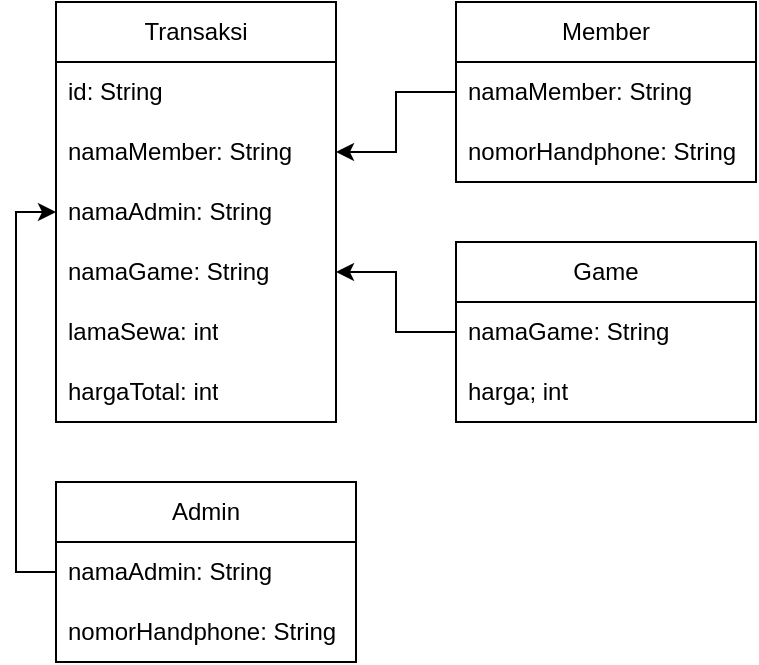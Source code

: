 <mxfile version="24.7.12">
  <diagram name="Halaman-1" id="eeewKsV30rM3cx9vMe3d">
    <mxGraphModel dx="352" dy="596" grid="0" gridSize="10" guides="1" tooltips="1" connect="1" arrows="1" fold="1" page="1" pageScale="1" pageWidth="1169" pageHeight="827" math="0" shadow="0">
      <root>
        <mxCell id="0" />
        <mxCell id="1" parent="0" />
        <mxCell id="5XpDipJLD_I4SjwRIEBi-1" value="Transaksi" style="swimlane;fontStyle=0;childLayout=stackLayout;horizontal=1;startSize=30;horizontalStack=0;resizeParent=1;resizeParentMax=0;resizeLast=0;collapsible=1;marginBottom=0;whiteSpace=wrap;html=1;" vertex="1" parent="1">
          <mxGeometry x="40" y="40" width="140" height="210" as="geometry" />
        </mxCell>
        <mxCell id="5XpDipJLD_I4SjwRIEBi-2" value="id: String" style="text;strokeColor=none;fillColor=none;align=left;verticalAlign=middle;spacingLeft=4;spacingRight=4;overflow=hidden;points=[[0,0.5],[1,0.5]];portConstraint=eastwest;rotatable=0;whiteSpace=wrap;html=1;" vertex="1" parent="5XpDipJLD_I4SjwRIEBi-1">
          <mxGeometry y="30" width="140" height="30" as="geometry" />
        </mxCell>
        <mxCell id="5XpDipJLD_I4SjwRIEBi-3" value="namaMember: String" style="text;strokeColor=none;fillColor=none;align=left;verticalAlign=middle;spacingLeft=4;spacingRight=4;overflow=hidden;points=[[0,0.5],[1,0.5]];portConstraint=eastwest;rotatable=0;whiteSpace=wrap;html=1;" vertex="1" parent="5XpDipJLD_I4SjwRIEBi-1">
          <mxGeometry y="60" width="140" height="30" as="geometry" />
        </mxCell>
        <mxCell id="5XpDipJLD_I4SjwRIEBi-22" value="namaAdmin: String" style="text;strokeColor=none;fillColor=none;align=left;verticalAlign=middle;spacingLeft=4;spacingRight=4;overflow=hidden;points=[[0,0.5],[1,0.5]];portConstraint=eastwest;rotatable=0;whiteSpace=wrap;html=1;" vertex="1" parent="5XpDipJLD_I4SjwRIEBi-1">
          <mxGeometry y="90" width="140" height="30" as="geometry" />
        </mxCell>
        <mxCell id="5XpDipJLD_I4SjwRIEBi-4" value="namaGame: String" style="text;strokeColor=none;fillColor=none;align=left;verticalAlign=middle;spacingLeft=4;spacingRight=4;overflow=hidden;points=[[0,0.5],[1,0.5]];portConstraint=eastwest;rotatable=0;whiteSpace=wrap;html=1;" vertex="1" parent="5XpDipJLD_I4SjwRIEBi-1">
          <mxGeometry y="120" width="140" height="30" as="geometry" />
        </mxCell>
        <mxCell id="5XpDipJLD_I4SjwRIEBi-6" value="lamaSewa: int" style="text;strokeColor=none;fillColor=none;align=left;verticalAlign=middle;spacingLeft=4;spacingRight=4;overflow=hidden;points=[[0,0.5],[1,0.5]];portConstraint=eastwest;rotatable=0;whiteSpace=wrap;html=1;" vertex="1" parent="5XpDipJLD_I4SjwRIEBi-1">
          <mxGeometry y="150" width="140" height="30" as="geometry" />
        </mxCell>
        <mxCell id="5XpDipJLD_I4SjwRIEBi-5" value="hargaTotal: int" style="text;strokeColor=none;fillColor=none;align=left;verticalAlign=middle;spacingLeft=4;spacingRight=4;overflow=hidden;points=[[0,0.5],[1,0.5]];portConstraint=eastwest;rotatable=0;whiteSpace=wrap;html=1;" vertex="1" parent="5XpDipJLD_I4SjwRIEBi-1">
          <mxGeometry y="180" width="140" height="30" as="geometry" />
        </mxCell>
        <mxCell id="5XpDipJLD_I4SjwRIEBi-7" value="Member" style="swimlane;fontStyle=0;childLayout=stackLayout;horizontal=1;startSize=30;horizontalStack=0;resizeParent=1;resizeParentMax=0;resizeLast=0;collapsible=1;marginBottom=0;whiteSpace=wrap;html=1;" vertex="1" parent="1">
          <mxGeometry x="240" y="40" width="150" height="90" as="geometry" />
        </mxCell>
        <mxCell id="5XpDipJLD_I4SjwRIEBi-9" value="namaMember: String" style="text;strokeColor=none;fillColor=none;align=left;verticalAlign=middle;spacingLeft=4;spacingRight=4;overflow=hidden;points=[[0,0.5],[1,0.5]];portConstraint=eastwest;rotatable=0;whiteSpace=wrap;html=1;" vertex="1" parent="5XpDipJLD_I4SjwRIEBi-7">
          <mxGeometry y="30" width="150" height="30" as="geometry" />
        </mxCell>
        <mxCell id="5XpDipJLD_I4SjwRIEBi-11" value="nomorHandphone: String" style="text;strokeColor=none;fillColor=none;align=left;verticalAlign=middle;spacingLeft=4;spacingRight=4;overflow=hidden;points=[[0,0.5],[1,0.5]];portConstraint=eastwest;rotatable=0;whiteSpace=wrap;html=1;" vertex="1" parent="5XpDipJLD_I4SjwRIEBi-7">
          <mxGeometry y="60" width="150" height="30" as="geometry" />
        </mxCell>
        <mxCell id="5XpDipJLD_I4SjwRIEBi-13" value="Game" style="swimlane;fontStyle=0;childLayout=stackLayout;horizontal=1;startSize=30;horizontalStack=0;resizeParent=1;resizeParentMax=0;resizeLast=0;collapsible=1;marginBottom=0;whiteSpace=wrap;html=1;" vertex="1" parent="1">
          <mxGeometry x="240" y="160" width="150" height="90" as="geometry" />
        </mxCell>
        <mxCell id="5XpDipJLD_I4SjwRIEBi-14" value="namaGame: String" style="text;strokeColor=none;fillColor=none;align=left;verticalAlign=middle;spacingLeft=4;spacingRight=4;overflow=hidden;points=[[0,0.5],[1,0.5]];portConstraint=eastwest;rotatable=0;whiteSpace=wrap;html=1;" vertex="1" parent="5XpDipJLD_I4SjwRIEBi-13">
          <mxGeometry y="30" width="150" height="30" as="geometry" />
        </mxCell>
        <mxCell id="5XpDipJLD_I4SjwRIEBi-15" value="harga; int" style="text;strokeColor=none;fillColor=none;align=left;verticalAlign=middle;spacingLeft=4;spacingRight=4;overflow=hidden;points=[[0,0.5],[1,0.5]];portConstraint=eastwest;rotatable=0;whiteSpace=wrap;html=1;" vertex="1" parent="5XpDipJLD_I4SjwRIEBi-13">
          <mxGeometry y="60" width="150" height="30" as="geometry" />
        </mxCell>
        <mxCell id="5XpDipJLD_I4SjwRIEBi-16" style="edgeStyle=orthogonalEdgeStyle;rounded=0;orthogonalLoop=1;jettySize=auto;html=1;" edge="1" parent="1" source="5XpDipJLD_I4SjwRIEBi-9" target="5XpDipJLD_I4SjwRIEBi-3">
          <mxGeometry relative="1" as="geometry" />
        </mxCell>
        <mxCell id="5XpDipJLD_I4SjwRIEBi-17" style="edgeStyle=orthogonalEdgeStyle;rounded=0;orthogonalLoop=1;jettySize=auto;html=1;" edge="1" parent="1" source="5XpDipJLD_I4SjwRIEBi-14" target="5XpDipJLD_I4SjwRIEBi-4">
          <mxGeometry relative="1" as="geometry" />
        </mxCell>
        <mxCell id="5XpDipJLD_I4SjwRIEBi-18" value="Admin" style="swimlane;fontStyle=0;childLayout=stackLayout;horizontal=1;startSize=30;horizontalStack=0;resizeParent=1;resizeParentMax=0;resizeLast=0;collapsible=1;marginBottom=0;whiteSpace=wrap;html=1;" vertex="1" parent="1">
          <mxGeometry x="40" y="280" width="150" height="90" as="geometry" />
        </mxCell>
        <mxCell id="5XpDipJLD_I4SjwRIEBi-19" value="namaAdmin: String" style="text;strokeColor=none;fillColor=none;align=left;verticalAlign=middle;spacingLeft=4;spacingRight=4;overflow=hidden;points=[[0,0.5],[1,0.5]];portConstraint=eastwest;rotatable=0;whiteSpace=wrap;html=1;" vertex="1" parent="5XpDipJLD_I4SjwRIEBi-18">
          <mxGeometry y="30" width="150" height="30" as="geometry" />
        </mxCell>
        <mxCell id="5XpDipJLD_I4SjwRIEBi-20" value="nomorHandphone: String" style="text;strokeColor=none;fillColor=none;align=left;verticalAlign=middle;spacingLeft=4;spacingRight=4;overflow=hidden;points=[[0,0.5],[1,0.5]];portConstraint=eastwest;rotatable=0;whiteSpace=wrap;html=1;" vertex="1" parent="5XpDipJLD_I4SjwRIEBi-18">
          <mxGeometry y="60" width="150" height="30" as="geometry" />
        </mxCell>
        <mxCell id="5XpDipJLD_I4SjwRIEBi-23" style="edgeStyle=orthogonalEdgeStyle;rounded=0;orthogonalLoop=1;jettySize=auto;html=1;" edge="1" parent="1" source="5XpDipJLD_I4SjwRIEBi-19" target="5XpDipJLD_I4SjwRIEBi-22">
          <mxGeometry relative="1" as="geometry">
            <Array as="points">
              <mxPoint x="20" y="325" />
              <mxPoint x="20" y="145" />
            </Array>
          </mxGeometry>
        </mxCell>
      </root>
    </mxGraphModel>
  </diagram>
</mxfile>
